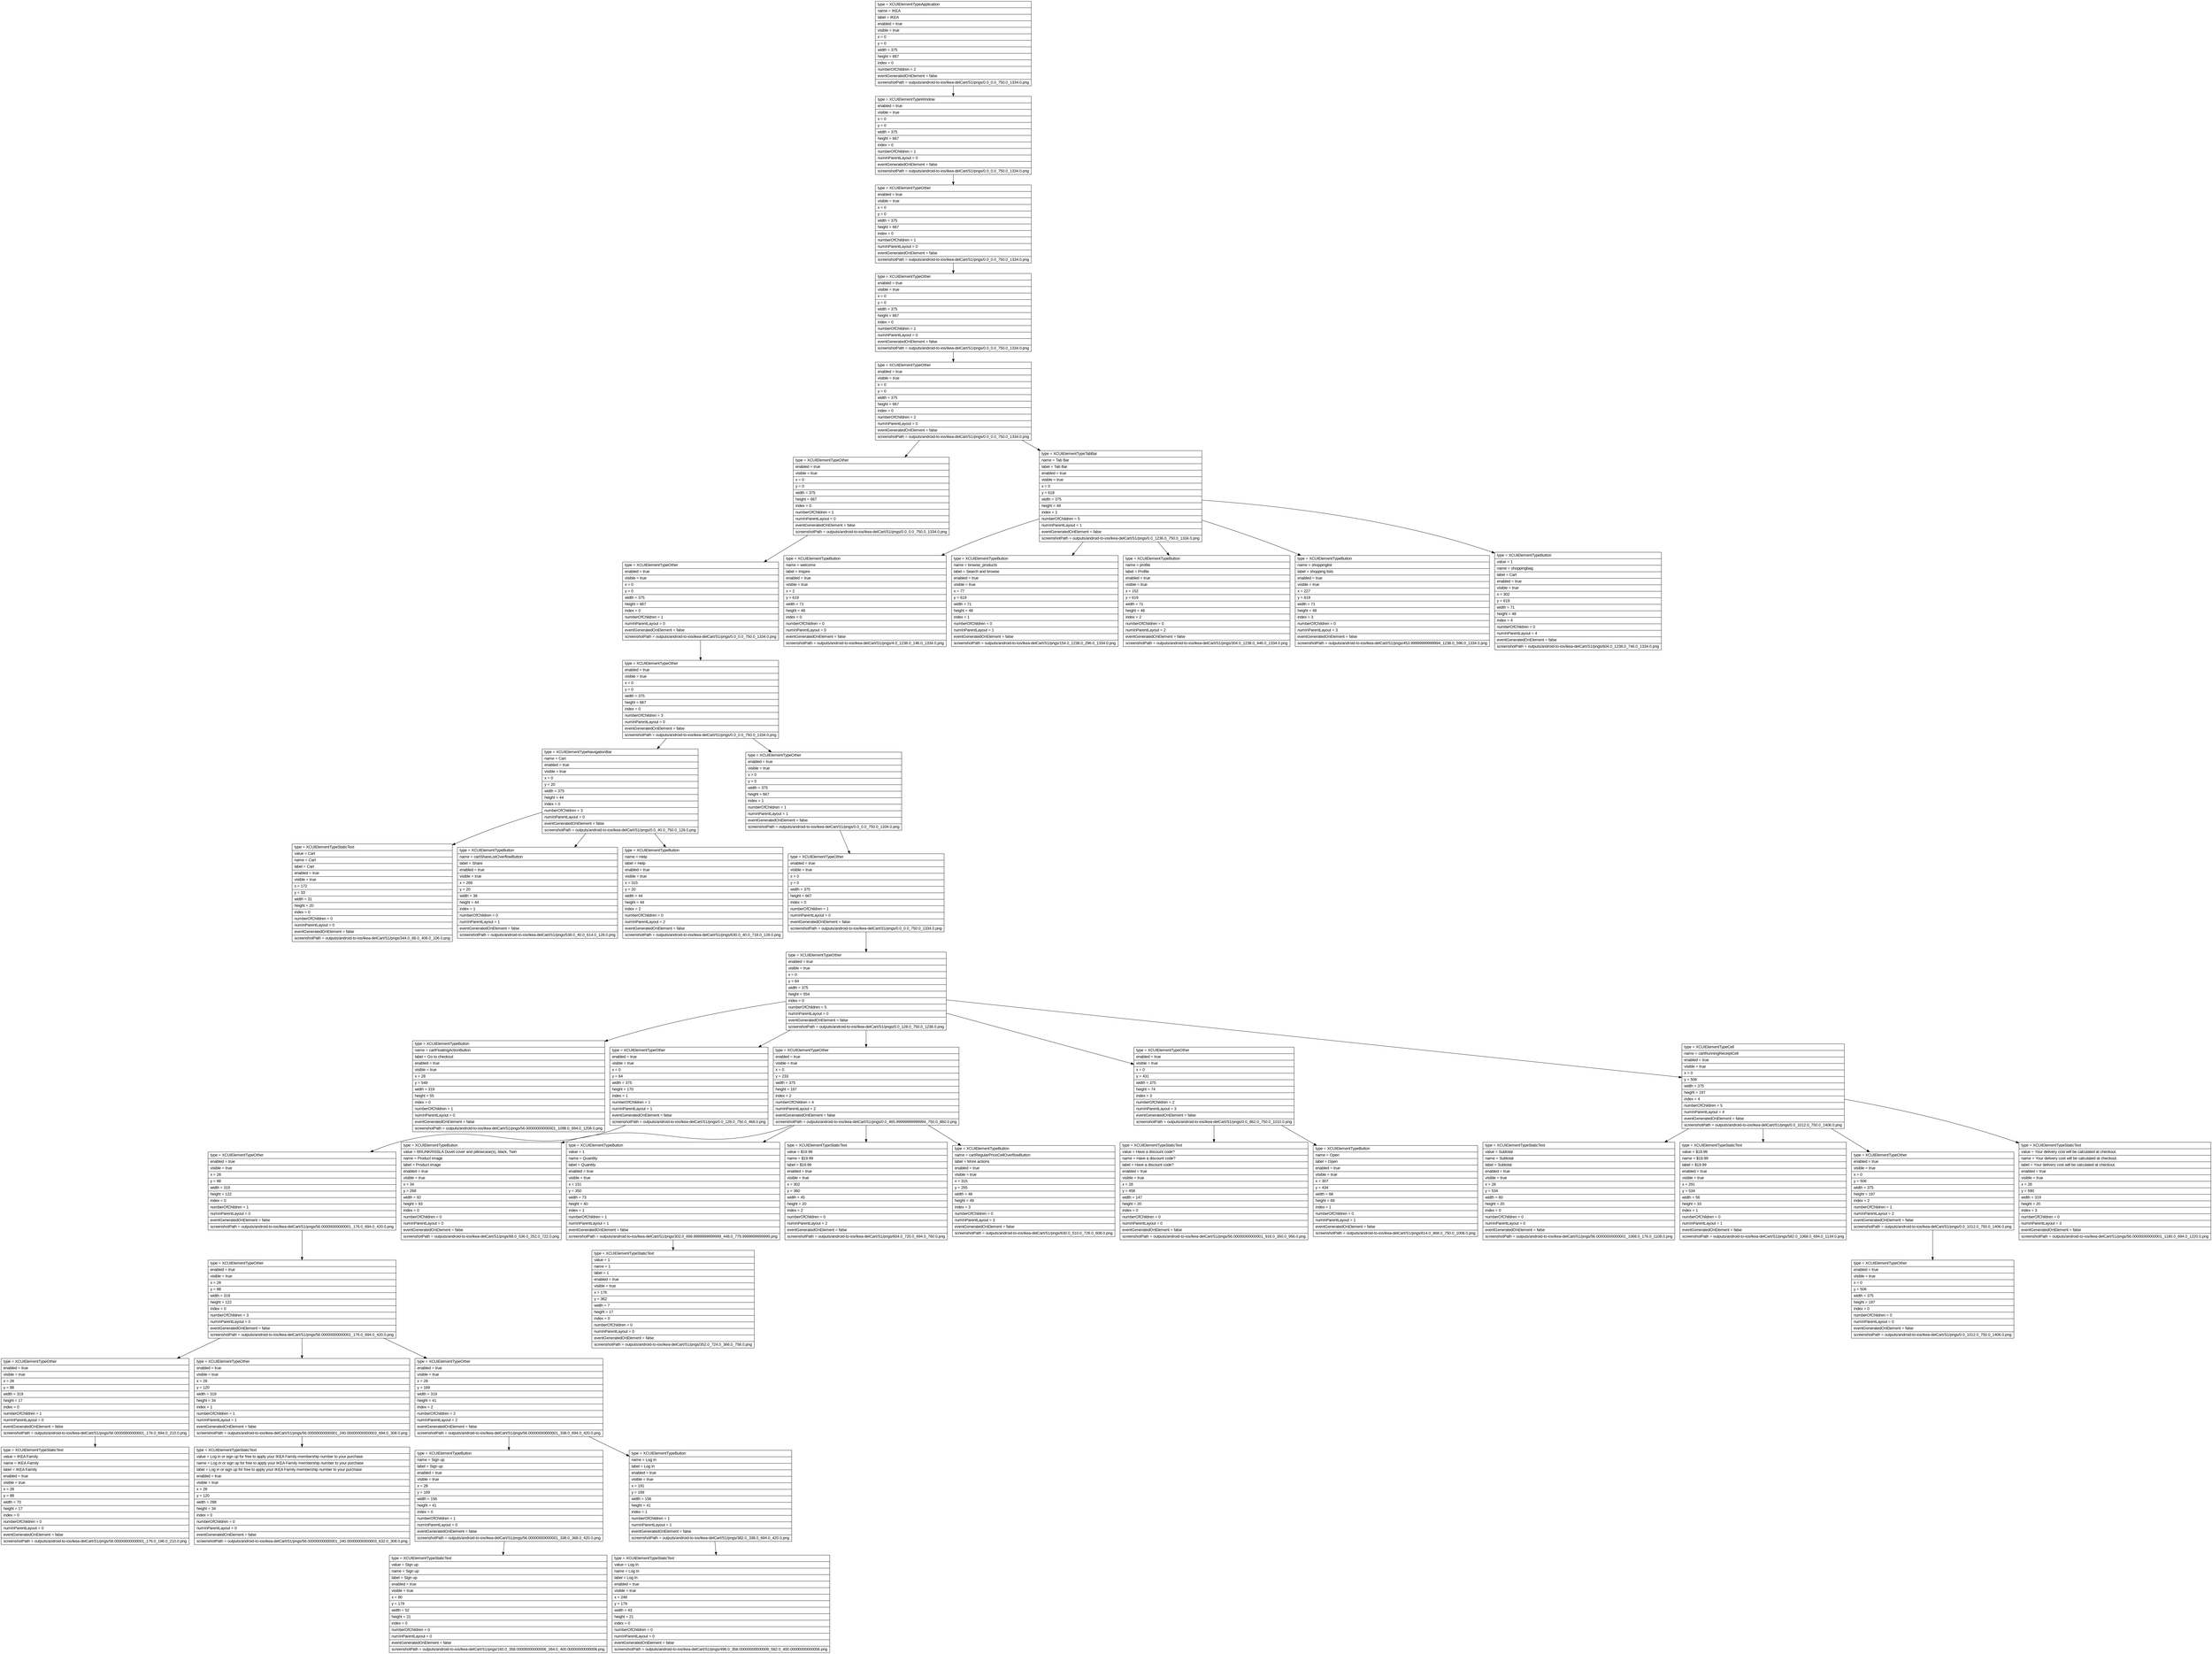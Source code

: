 digraph Layout {

	node [shape=record fontname=Arial];

	0	[label="{type = XCUIElementTypeApplication\l|name = IKEA\l|label = IKEA\l|enabled = true\l|visible = true\l|x = 0\l|y = 0\l|width = 375\l|height = 667\l|index = 0\l|numberOfChildren = 2\l|eventGeneratedOnElement = false \l|screenshotPath = outputs/android-to-ios/ikea-delCart/S1/pngs/0.0_0.0_750.0_1334.0.png\l}"]
	1	[label="{type = XCUIElementTypeWindow\l|enabled = true\l|visible = true\l|x = 0\l|y = 0\l|width = 375\l|height = 667\l|index = 0\l|numberOfChildren = 1\l|numInParentLayout = 0\l|eventGeneratedOnElement = false \l|screenshotPath = outputs/android-to-ios/ikea-delCart/S1/pngs/0.0_0.0_750.0_1334.0.png\l}"]
	2	[label="{type = XCUIElementTypeOther\l|enabled = true\l|visible = true\l|x = 0\l|y = 0\l|width = 375\l|height = 667\l|index = 0\l|numberOfChildren = 1\l|numInParentLayout = 0\l|eventGeneratedOnElement = false \l|screenshotPath = outputs/android-to-ios/ikea-delCart/S1/pngs/0.0_0.0_750.0_1334.0.png\l}"]
	3	[label="{type = XCUIElementTypeOther\l|enabled = true\l|visible = true\l|x = 0\l|y = 0\l|width = 375\l|height = 667\l|index = 0\l|numberOfChildren = 1\l|numInParentLayout = 0\l|eventGeneratedOnElement = false \l|screenshotPath = outputs/android-to-ios/ikea-delCart/S1/pngs/0.0_0.0_750.0_1334.0.png\l}"]
	4	[label="{type = XCUIElementTypeOther\l|enabled = true\l|visible = true\l|x = 0\l|y = 0\l|width = 375\l|height = 667\l|index = 0\l|numberOfChildren = 2\l|numInParentLayout = 0\l|eventGeneratedOnElement = false \l|screenshotPath = outputs/android-to-ios/ikea-delCart/S1/pngs/0.0_0.0_750.0_1334.0.png\l}"]
	5	[label="{type = XCUIElementTypeOther\l|enabled = true\l|visible = true\l|x = 0\l|y = 0\l|width = 375\l|height = 667\l|index = 0\l|numberOfChildren = 1\l|numInParentLayout = 0\l|eventGeneratedOnElement = false \l|screenshotPath = outputs/android-to-ios/ikea-delCart/S1/pngs/0.0_0.0_750.0_1334.0.png\l}"]
	6	[label="{type = XCUIElementTypeTabBar\l|name = Tab Bar\l|label = Tab Bar\l|enabled = true\l|visible = true\l|x = 0\l|y = 618\l|width = 375\l|height = 49\l|index = 1\l|numberOfChildren = 5\l|numInParentLayout = 1\l|eventGeneratedOnElement = false \l|screenshotPath = outputs/android-to-ios/ikea-delCart/S1/pngs/0.0_1236.0_750.0_1334.0.png\l}"]
	7	[label="{type = XCUIElementTypeOther\l|enabled = true\l|visible = true\l|x = 0\l|y = 0\l|width = 375\l|height = 667\l|index = 0\l|numberOfChildren = 1\l|numInParentLayout = 0\l|eventGeneratedOnElement = false \l|screenshotPath = outputs/android-to-ios/ikea-delCart/S1/pngs/0.0_0.0_750.0_1334.0.png\l}"]
	8	[label="{type = XCUIElementTypeButton\l|name = welcome\l|label = Inspire\l|enabled = true\l|visible = true\l|x = 2\l|y = 619\l|width = 71\l|height = 48\l|index = 0\l|numberOfChildren = 0\l|numInParentLayout = 0\l|eventGeneratedOnElement = false \l|screenshotPath = outputs/android-to-ios/ikea-delCart/S1/pngs/4.0_1238.0_146.0_1334.0.png\l}"]
	9	[label="{type = XCUIElementTypeButton\l|name = browse_products\l|label = Search and browse\l|enabled = true\l|visible = true\l|x = 77\l|y = 619\l|width = 71\l|height = 48\l|index = 1\l|numberOfChildren = 0\l|numInParentLayout = 1\l|eventGeneratedOnElement = false \l|screenshotPath = outputs/android-to-ios/ikea-delCart/S1/pngs/154.0_1238.0_296.0_1334.0.png\l}"]
	10	[label="{type = XCUIElementTypeButton\l|name = profile\l|label = Profile\l|enabled = true\l|visible = true\l|x = 152\l|y = 619\l|width = 71\l|height = 48\l|index = 2\l|numberOfChildren = 0\l|numInParentLayout = 2\l|eventGeneratedOnElement = false \l|screenshotPath = outputs/android-to-ios/ikea-delCart/S1/pngs/304.0_1238.0_446.0_1334.0.png\l}"]
	11	[label="{type = XCUIElementTypeButton\l|name = shoppinglist\l|label = shopping lists\l|enabled = true\l|visible = true\l|x = 227\l|y = 619\l|width = 71\l|height = 48\l|index = 3\l|numberOfChildren = 0\l|numInParentLayout = 3\l|eventGeneratedOnElement = false \l|screenshotPath = outputs/android-to-ios/ikea-delCart/S1/pngs/453.99999999999994_1238.0_596.0_1334.0.png\l}"]
	12	[label="{type = XCUIElementTypeButton\l|value = 1\l|name = shoppingbag\l|label = Cart\l|enabled = true\l|visible = true\l|x = 302\l|y = 619\l|width = 71\l|height = 48\l|index = 4\l|numberOfChildren = 0\l|numInParentLayout = 4\l|eventGeneratedOnElement = false \l|screenshotPath = outputs/android-to-ios/ikea-delCart/S1/pngs/604.0_1238.0_746.0_1334.0.png\l}"]
	13	[label="{type = XCUIElementTypeOther\l|enabled = true\l|visible = true\l|x = 0\l|y = 0\l|width = 375\l|height = 667\l|index = 0\l|numberOfChildren = 3\l|numInParentLayout = 0\l|eventGeneratedOnElement = false \l|screenshotPath = outputs/android-to-ios/ikea-delCart/S1/pngs/0.0_0.0_750.0_1334.0.png\l}"]
	14	[label="{type = XCUIElementTypeNavigationBar\l|name = Cart\l|enabled = true\l|visible = true\l|x = 0\l|y = 20\l|width = 375\l|height = 44\l|index = 0\l|numberOfChildren = 3\l|numInParentLayout = 0\l|eventGeneratedOnElement = false \l|screenshotPath = outputs/android-to-ios/ikea-delCart/S1/pngs/0.0_40.0_750.0_128.0.png\l}"]
	15	[label="{type = XCUIElementTypeOther\l|enabled = true\l|visible = true\l|x = 0\l|y = 0\l|width = 375\l|height = 667\l|index = 1\l|numberOfChildren = 1\l|numInParentLayout = 1\l|eventGeneratedOnElement = false \l|screenshotPath = outputs/android-to-ios/ikea-delCart/S1/pngs/0.0_0.0_750.0_1334.0.png\l}"]
	16	[label="{type = XCUIElementTypeStaticText\l|value = Cart\l|name = Cart\l|label = Cart\l|enabled = true\l|visible = true\l|x = 172\l|y = 33\l|width = 31\l|height = 20\l|index = 0\l|numberOfChildren = 0\l|numInParentLayout = 0\l|eventGeneratedOnElement = false \l|screenshotPath = outputs/android-to-ios/ikea-delCart/S1/pngs/344.0_66.0_406.0_106.0.png\l}"]
	17	[label="{type = XCUIElementTypeButton\l|name = cartShareListOverflowButton\l|label = Share\l|enabled = true\l|visible = true\l|x = 269\l|y = 20\l|width = 38\l|height = 44\l|index = 1\l|numberOfChildren = 0\l|numInParentLayout = 1\l|eventGeneratedOnElement = false \l|screenshotPath = outputs/android-to-ios/ikea-delCart/S1/pngs/538.0_40.0_614.0_128.0.png\l}"]
	18	[label="{type = XCUIElementTypeButton\l|name = Help\l|label = Help\l|enabled = true\l|visible = true\l|x = 315\l|y = 20\l|width = 44\l|height = 44\l|index = 2\l|numberOfChildren = 0\l|numInParentLayout = 2\l|eventGeneratedOnElement = false \l|screenshotPath = outputs/android-to-ios/ikea-delCart/S1/pngs/630.0_40.0_718.0_128.0.png\l}"]
	19	[label="{type = XCUIElementTypeOther\l|enabled = true\l|visible = true\l|x = 0\l|y = 0\l|width = 375\l|height = 667\l|index = 0\l|numberOfChildren = 1\l|numInParentLayout = 0\l|eventGeneratedOnElement = false \l|screenshotPath = outputs/android-to-ios/ikea-delCart/S1/pngs/0.0_0.0_750.0_1334.0.png\l}"]
	20	[label="{type = XCUIElementTypeOther\l|enabled = true\l|visible = true\l|x = 0\l|y = 64\l|width = 375\l|height = 554\l|index = 0\l|numberOfChildren = 5\l|numInParentLayout = 0\l|eventGeneratedOnElement = false \l|screenshotPath = outputs/android-to-ios/ikea-delCart/S1/pngs/0.0_128.0_750.0_1236.0.png\l}"]
	21	[label="{type = XCUIElementTypeButton\l|name = cartFloatingActionButton\l|label = Go to checkout\l|enabled = true\l|visible = true\l|x = 28\l|y = 549\l|width = 319\l|height = 55\l|index = 0\l|numberOfChildren = 1\l|numInParentLayout = 0\l|eventGeneratedOnElement = false \l|screenshotPath = outputs/android-to-ios/ikea-delCart/S1/pngs/56.00000000000001_1098.0_694.0_1208.0.png\l}"]
	22	[label="{type = XCUIElementTypeOther\l|enabled = true\l|visible = true\l|x = 0\l|y = 64\l|width = 375\l|height = 170\l|index = 1\l|numberOfChildren = 1\l|numInParentLayout = 1\l|eventGeneratedOnElement = false \l|screenshotPath = outputs/android-to-ios/ikea-delCart/S1/pngs/0.0_128.0_750.0_468.0.png\l}"]
	23	[label="{type = XCUIElementTypeOther\l|enabled = true\l|visible = true\l|x = 0\l|y = 233\l|width = 375\l|height = 197\l|index = 2\l|numberOfChildren = 4\l|numInParentLayout = 2\l|eventGeneratedOnElement = false \l|screenshotPath = outputs/android-to-ios/ikea-delCart/S1/pngs/0.0_465.99999999999994_750.0_860.0.png\l}"]
	24	[label="{type = XCUIElementTypeOther\l|enabled = true\l|visible = true\l|x = 0\l|y = 431\l|width = 375\l|height = 74\l|index = 3\l|numberOfChildren = 2\l|numInParentLayout = 3\l|eventGeneratedOnElement = false \l|screenshotPath = outputs/android-to-ios/ikea-delCart/S1/pngs/0.0_862.0_750.0_1010.0.png\l}"]
	25	[label="{type = XCUIElementTypeCell\l|name = cartRunningReceiptCell\l|enabled = true\l|visible = true\l|x = 0\l|y = 506\l|width = 375\l|height = 197\l|index = 4\l|numberOfChildren = 5\l|numInParentLayout = 4\l|eventGeneratedOnElement = false \l|screenshotPath = outputs/android-to-ios/ikea-delCart/S1/pngs/0.0_1012.0_750.0_1406.0.png\l}"]
	26	[label="{type = XCUIElementTypeOther\l|enabled = true\l|visible = true\l|x = 28\l|y = 88\l|width = 319\l|height = 122\l|index = 0\l|numberOfChildren = 1\l|numInParentLayout = 0\l|eventGeneratedOnElement = false \l|screenshotPath = outputs/android-to-ios/ikea-delCart/S1/pngs/56.00000000000001_176.0_694.0_420.0.png\l}"]
	27	[label="{type = XCUIElementTypeButton\l|value = BRUNKRISSLA Duvet cover and pillowcase(s), black, Twin\l|name = Product image\l|label = Product image\l|enabled = true\l|visible = true\l|x = 34\l|y = 268\l|width = 92\l|height = 93\l|index = 0\l|numberOfChildren = 0\l|numInParentLayout = 0\l|eventGeneratedOnElement = false \l|screenshotPath = outputs/android-to-ios/ikea-delCart/S1/pngs/68.0_536.0_252.0_722.0.png\l}"]
	28	[label="{type = XCUIElementTypeButton\l|value = 1\l|name = Quantity\l|label = Quantity\l|enabled = true\l|visible = true\l|x = 151\l|y = 350\l|width = 73\l|height = 40\l|index = 1\l|numberOfChildren = 1\l|numInParentLayout = 1\l|eventGeneratedOnElement = false \l|screenshotPath = outputs/android-to-ios/ikea-delCart/S1/pngs/302.0_699.9999999999999_448.0_779.9999999999999.png\l}"]
	29	[label="{type = XCUIElementTypeStaticText\l|value = $‪19.99‬\l|name = $‪19.99‬\l|label = $‪19.99‬\l|enabled = true\l|visible = true\l|x = 302\l|y = 360\l|width = 45\l|height = 20\l|index = 2\l|numberOfChildren = 0\l|numInParentLayout = 2\l|eventGeneratedOnElement = false \l|screenshotPath = outputs/android-to-ios/ikea-delCart/S1/pngs/604.0_720.0_694.0_760.0.png\l}"]
	30	[label="{type = XCUIElementTypeButton\l|name = cartRegularPriceCellOverflowButton\l|label = More actions\l|enabled = true\l|visible = true\l|x = 315\l|y = 255\l|width = 48\l|height = 49\l|index = 3\l|numberOfChildren = 0\l|numInParentLayout = 3\l|eventGeneratedOnElement = false \l|screenshotPath = outputs/android-to-ios/ikea-delCart/S1/pngs/630.0_510.0_726.0_608.0.png\l}"]
	31	[label="{type = XCUIElementTypeStaticText\l|value = Have a discount code?\l|name = Have a discount code?\l|label = Have a discount code?\l|enabled = true\l|visible = true\l|x = 28\l|y = 458\l|width = 147\l|height = 20\l|index = 0\l|numberOfChildren = 0\l|numInParentLayout = 0\l|eventGeneratedOnElement = false \l|screenshotPath = outputs/android-to-ios/ikea-delCart/S1/pngs/56.00000000000001_916.0_350.0_956.0.png\l}"]
	32	[label="{type = XCUIElementTypeButton\l|name = Open\l|label = Open\l|enabled = true\l|visible = true\l|x = 307\l|y = 434\l|width = 68\l|height = 69\l|index = 1\l|numberOfChildren = 0\l|numInParentLayout = 1\l|eventGeneratedOnElement = false \l|screenshotPath = outputs/android-to-ios/ikea-delCart/S1/pngs/614.0_868.0_750.0_1006.0.png\l}"]
	33	[label="{type = XCUIElementTypeStaticText\l|value = Subtotal\l|name = Subtotal\l|label = Subtotal\l|enabled = true\l|visible = true\l|x = 28\l|y = 534\l|width = 60\l|height = 20\l|index = 0\l|numberOfChildren = 0\l|numInParentLayout = 0\l|eventGeneratedOnElement = false \l|screenshotPath = outputs/android-to-ios/ikea-delCart/S1/pngs/56.00000000000001_1068.0_176.0_1108.0.png\l}"]
	34	[label="{type = XCUIElementTypeStaticText\l|value = $‪19.99‬\l|name = $‪19.99‬\l|label = $‪19.99‬\l|enabled = true\l|visible = true\l|x = 291\l|y = 534\l|width = 56\l|height = 33\l|index = 1\l|numberOfChildren = 0\l|numInParentLayout = 1\l|eventGeneratedOnElement = false \l|screenshotPath = outputs/android-to-ios/ikea-delCart/S1/pngs/582.0_1068.0_694.0_1134.0.png\l}"]
	35	[label="{type = XCUIElementTypeOther\l|enabled = true\l|visible = true\l|x = 0\l|y = 506\l|width = 375\l|height = 197\l|index = 2\l|numberOfChildren = 1\l|numInParentLayout = 2\l|eventGeneratedOnElement = false \l|screenshotPath = outputs/android-to-ios/ikea-delCart/S1/pngs/0.0_1012.0_750.0_1406.0.png\l}"]
	36	[label="{type = XCUIElementTypeStaticText\l|value = Your delivery cost will be calculated at checkout.\l|name = Your delivery cost will be calculated at checkout.\l|label = Your delivery cost will be calculated at checkout.\l|enabled = true\l|visible = true\l|x = 28\l|y = 590\l|width = 319\l|height = 20\l|index = 3\l|numberOfChildren = 0\l|numInParentLayout = 3\l|eventGeneratedOnElement = false \l|screenshotPath = outputs/android-to-ios/ikea-delCart/S1/pngs/56.00000000000001_1180.0_694.0_1220.0.png\l}"]
	37	[label="{type = XCUIElementTypeOther\l|enabled = true\l|visible = true\l|x = 28\l|y = 88\l|width = 319\l|height = 122\l|index = 0\l|numberOfChildren = 3\l|numInParentLayout = 0\l|eventGeneratedOnElement = false \l|screenshotPath = outputs/android-to-ios/ikea-delCart/S1/pngs/56.00000000000001_176.0_694.0_420.0.png\l}"]
	38	[label="{type = XCUIElementTypeStaticText\l|value = 1\l|name = 1\l|label = 1\l|enabled = true\l|visible = true\l|x = 176\l|y = 362\l|width = 7\l|height = 17\l|index = 0\l|numberOfChildren = 0\l|numInParentLayout = 0\l|eventGeneratedOnElement = false \l|screenshotPath = outputs/android-to-ios/ikea-delCart/S1/pngs/352.0_724.0_366.0_758.0.png\l}"]
	39	[label="{type = XCUIElementTypeOther\l|enabled = true\l|visible = true\l|x = 0\l|y = 506\l|width = 375\l|height = 197\l|index = 0\l|numberOfChildren = 0\l|numInParentLayout = 0\l|eventGeneratedOnElement = false \l|screenshotPath = outputs/android-to-ios/ikea-delCart/S1/pngs/0.0_1012.0_750.0_1406.0.png\l}"]
	40	[label="{type = XCUIElementTypeOther\l|enabled = true\l|visible = true\l|x = 28\l|y = 88\l|width = 319\l|height = 17\l|index = 0\l|numberOfChildren = 1\l|numInParentLayout = 0\l|eventGeneratedOnElement = false \l|screenshotPath = outputs/android-to-ios/ikea-delCart/S1/pngs/56.00000000000001_176.0_694.0_210.0.png\l}"]
	41	[label="{type = XCUIElementTypeOther\l|enabled = true\l|visible = true\l|x = 28\l|y = 120\l|width = 319\l|height = 34\l|index = 1\l|numberOfChildren = 1\l|numInParentLayout = 1\l|eventGeneratedOnElement = false \l|screenshotPath = outputs/android-to-ios/ikea-delCart/S1/pngs/56.00000000000001_240.00000000000003_694.0_308.0.png\l}"]
	42	[label="{type = XCUIElementTypeOther\l|enabled = true\l|visible = true\l|x = 28\l|y = 169\l|width = 319\l|height = 41\l|index = 2\l|numberOfChildren = 2\l|numInParentLayout = 2\l|eventGeneratedOnElement = false \l|screenshotPath = outputs/android-to-ios/ikea-delCart/S1/pngs/56.00000000000001_338.0_694.0_420.0.png\l}"]
	43	[label="{type = XCUIElementTypeStaticText\l|value = IKEA Family\l|name = IKEA Family\l|label = IKEA Family\l|enabled = true\l|visible = true\l|x = 28\l|y = 88\l|width = 70\l|height = 17\l|index = 0\l|numberOfChildren = 0\l|numInParentLayout = 0\l|eventGeneratedOnElement = false \l|screenshotPath = outputs/android-to-ios/ikea-delCart/S1/pngs/56.00000000000001_176.0_196.0_210.0.png\l}"]
	44	[label="{type = XCUIElementTypeStaticText\l|value = Log in or sign up for free to apply your IKEA Family membership number to your purchase \l|name = Log in or sign up for free to apply your IKEA Family membership number to your purchase \l|label = Log in or sign up for free to apply your IKEA Family membership number to your purchase \l|enabled = true\l|visible = true\l|x = 28\l|y = 120\l|width = 288\l|height = 34\l|index = 0\l|numberOfChildren = 0\l|numInParentLayout = 0\l|eventGeneratedOnElement = false \l|screenshotPath = outputs/android-to-ios/ikea-delCart/S1/pngs/56.00000000000001_240.00000000000003_632.0_308.0.png\l}"]
	45	[label="{type = XCUIElementTypeButton\l|name = Sign up\l|label = Sign up\l|enabled = true\l|visible = true\l|x = 28\l|y = 169\l|width = 156\l|height = 41\l|index = 0\l|numberOfChildren = 1\l|numInParentLayout = 0\l|eventGeneratedOnElement = false \l|screenshotPath = outputs/android-to-ios/ikea-delCart/S1/pngs/56.00000000000001_338.0_368.0_420.0.png\l}"]
	46	[label="{type = XCUIElementTypeButton\l|name = Log In\l|label = Log In\l|enabled = true\l|visible = true\l|x = 191\l|y = 169\l|width = 156\l|height = 41\l|index = 1\l|numberOfChildren = 1\l|numInParentLayout = 1\l|eventGeneratedOnElement = false \l|screenshotPath = outputs/android-to-ios/ikea-delCart/S1/pngs/382.0_338.0_694.0_420.0.png\l}"]
	47	[label="{type = XCUIElementTypeStaticText\l|value = Sign up\l|name = Sign up\l|label = Sign up\l|enabled = true\l|visible = true\l|x = 80\l|y = 179\l|width = 52\l|height = 21\l|index = 0\l|numberOfChildren = 0\l|numInParentLayout = 0\l|eventGeneratedOnElement = false \l|screenshotPath = outputs/android-to-ios/ikea-delCart/S1/pngs/160.0_358.00000000000006_264.0_400.00000000000006.png\l}"]
	48	[label="{type = XCUIElementTypeStaticText\l|value = Log In\l|name = Log In\l|label = Log In\l|enabled = true\l|visible = true\l|x = 248\l|y = 179\l|width = 43\l|height = 21\l|index = 0\l|numberOfChildren = 0\l|numInParentLayout = 0\l|eventGeneratedOnElement = false \l|screenshotPath = outputs/android-to-ios/ikea-delCart/S1/pngs/496.0_358.00000000000006_582.0_400.00000000000006.png\l}"]


	0 -> 1
	1 -> 2
	2 -> 3
	3 -> 4
	4 -> 5
	4 -> 6
	5 -> 7
	6 -> 8
	6 -> 9
	6 -> 10
	6 -> 11
	6 -> 12
	7 -> 13
	13 -> 14
	13 -> 15
	14 -> 16
	14 -> 17
	14 -> 18
	15 -> 19
	19 -> 20
	20 -> 21
	20 -> 22
	20 -> 23
	20 -> 24
	20 -> 25
	22 -> 26
	23 -> 27
	23 -> 28
	23 -> 29
	23 -> 30
	24 -> 31
	24 -> 32
	25 -> 33
	25 -> 34
	25 -> 35
	25 -> 36
	26 -> 37
	28 -> 38
	35 -> 39
	37 -> 40
	37 -> 41
	37 -> 42
	40 -> 43
	41 -> 44
	42 -> 45
	42 -> 46
	45 -> 47
	46 -> 48


}
